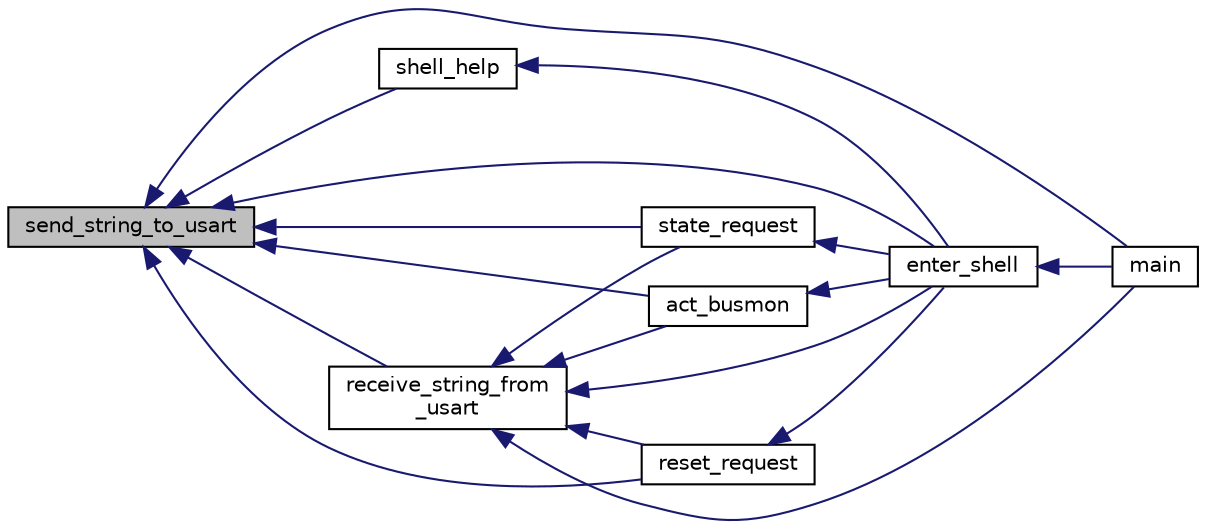 digraph "send_string_to_usart"
{
  edge [fontname="Helvetica",fontsize="10",labelfontname="Helvetica",labelfontsize="10"];
  node [fontname="Helvetica",fontsize="10",shape=record];
  rankdir="LR";
  Node58 [label="send_string_to_usart",height=0.2,width=0.4,color="black", fillcolor="grey75", style="filled", fontcolor="black"];
  Node58 -> Node59 [dir="back",color="midnightblue",fontsize="10",style="solid"];
  Node59 [label="act_busmon",height=0.2,width=0.4,color="black", fillcolor="white", style="filled",URL="$shell_8h.html#ad95c9c45c97cc744ca49a98494bf9465",tooltip="Shell-Function for the U_ActivateBusmon-Service. "];
  Node59 -> Node60 [dir="back",color="midnightblue",fontsize="10",style="solid"];
  Node60 [label="enter_shell",height=0.2,width=0.4,color="black", fillcolor="white", style="filled",URL="$shell_8h.html#a3197713442e02b97406567e4a11e193f",tooltip="Enter the \"Shell\". "];
  Node60 -> Node61 [dir="back",color="midnightblue",fontsize="10",style="solid"];
  Node61 [label="main",height=0.2,width=0.4,color="black", fillcolor="white", style="filled",URL="$main_8c.html#a840291bc02cba5474a4cb46a9b9566fe",tooltip="This is the main-Function. "];
  Node58 -> Node60 [dir="back",color="midnightblue",fontsize="10",style="solid"];
  Node58 -> Node61 [dir="back",color="midnightblue",fontsize="10",style="solid"];
  Node58 -> Node62 [dir="back",color="midnightblue",fontsize="10",style="solid"];
  Node62 [label="receive_string_from\l_usart",height=0.2,width=0.4,color="black", fillcolor="white", style="filled",URL="$_u_a_r_t_8h.html#a6a0a1c62a63f3388c9d22c87a069ebe7",tooltip="This Method reads out the data of the RingBuffer and returns a string. "];
  Node62 -> Node61 [dir="back",color="midnightblue",fontsize="10",style="solid"];
  Node62 -> Node60 [dir="back",color="midnightblue",fontsize="10",style="solid"];
  Node62 -> Node63 [dir="back",color="midnightblue",fontsize="10",style="solid"];
  Node63 [label="reset_request",height=0.2,width=0.4,color="black", fillcolor="white", style="filled",URL="$shell_8h.html#ab8aa91cc93dc57699d69cf98e7244d64",tooltip="Shell-Function for the U_reset.request-Service. "];
  Node63 -> Node60 [dir="back",color="midnightblue",fontsize="10",style="solid"];
  Node62 -> Node64 [dir="back",color="midnightblue",fontsize="10",style="solid"];
  Node64 [label="state_request",height=0.2,width=0.4,color="black", fillcolor="white", style="filled",URL="$shell_8h.html#a7e7bbbb940671ab75e317fb9e82e956d",tooltip="Shell-Function for the U_state.request-Service. "];
  Node64 -> Node60 [dir="back",color="midnightblue",fontsize="10",style="solid"];
  Node62 -> Node59 [dir="back",color="midnightblue",fontsize="10",style="solid"];
  Node58 -> Node63 [dir="back",color="midnightblue",fontsize="10",style="solid"];
  Node58 -> Node65 [dir="back",color="midnightblue",fontsize="10",style="solid"];
  Node65 [label="shell_help",height=0.2,width=0.4,color="black", fillcolor="white", style="filled",URL="$shell_8h.html#acd8340ade32d7f467cf3b625bd06ba31"];
  Node65 -> Node60 [dir="back",color="midnightblue",fontsize="10",style="solid"];
  Node58 -> Node64 [dir="back",color="midnightblue",fontsize="10",style="solid"];
}
